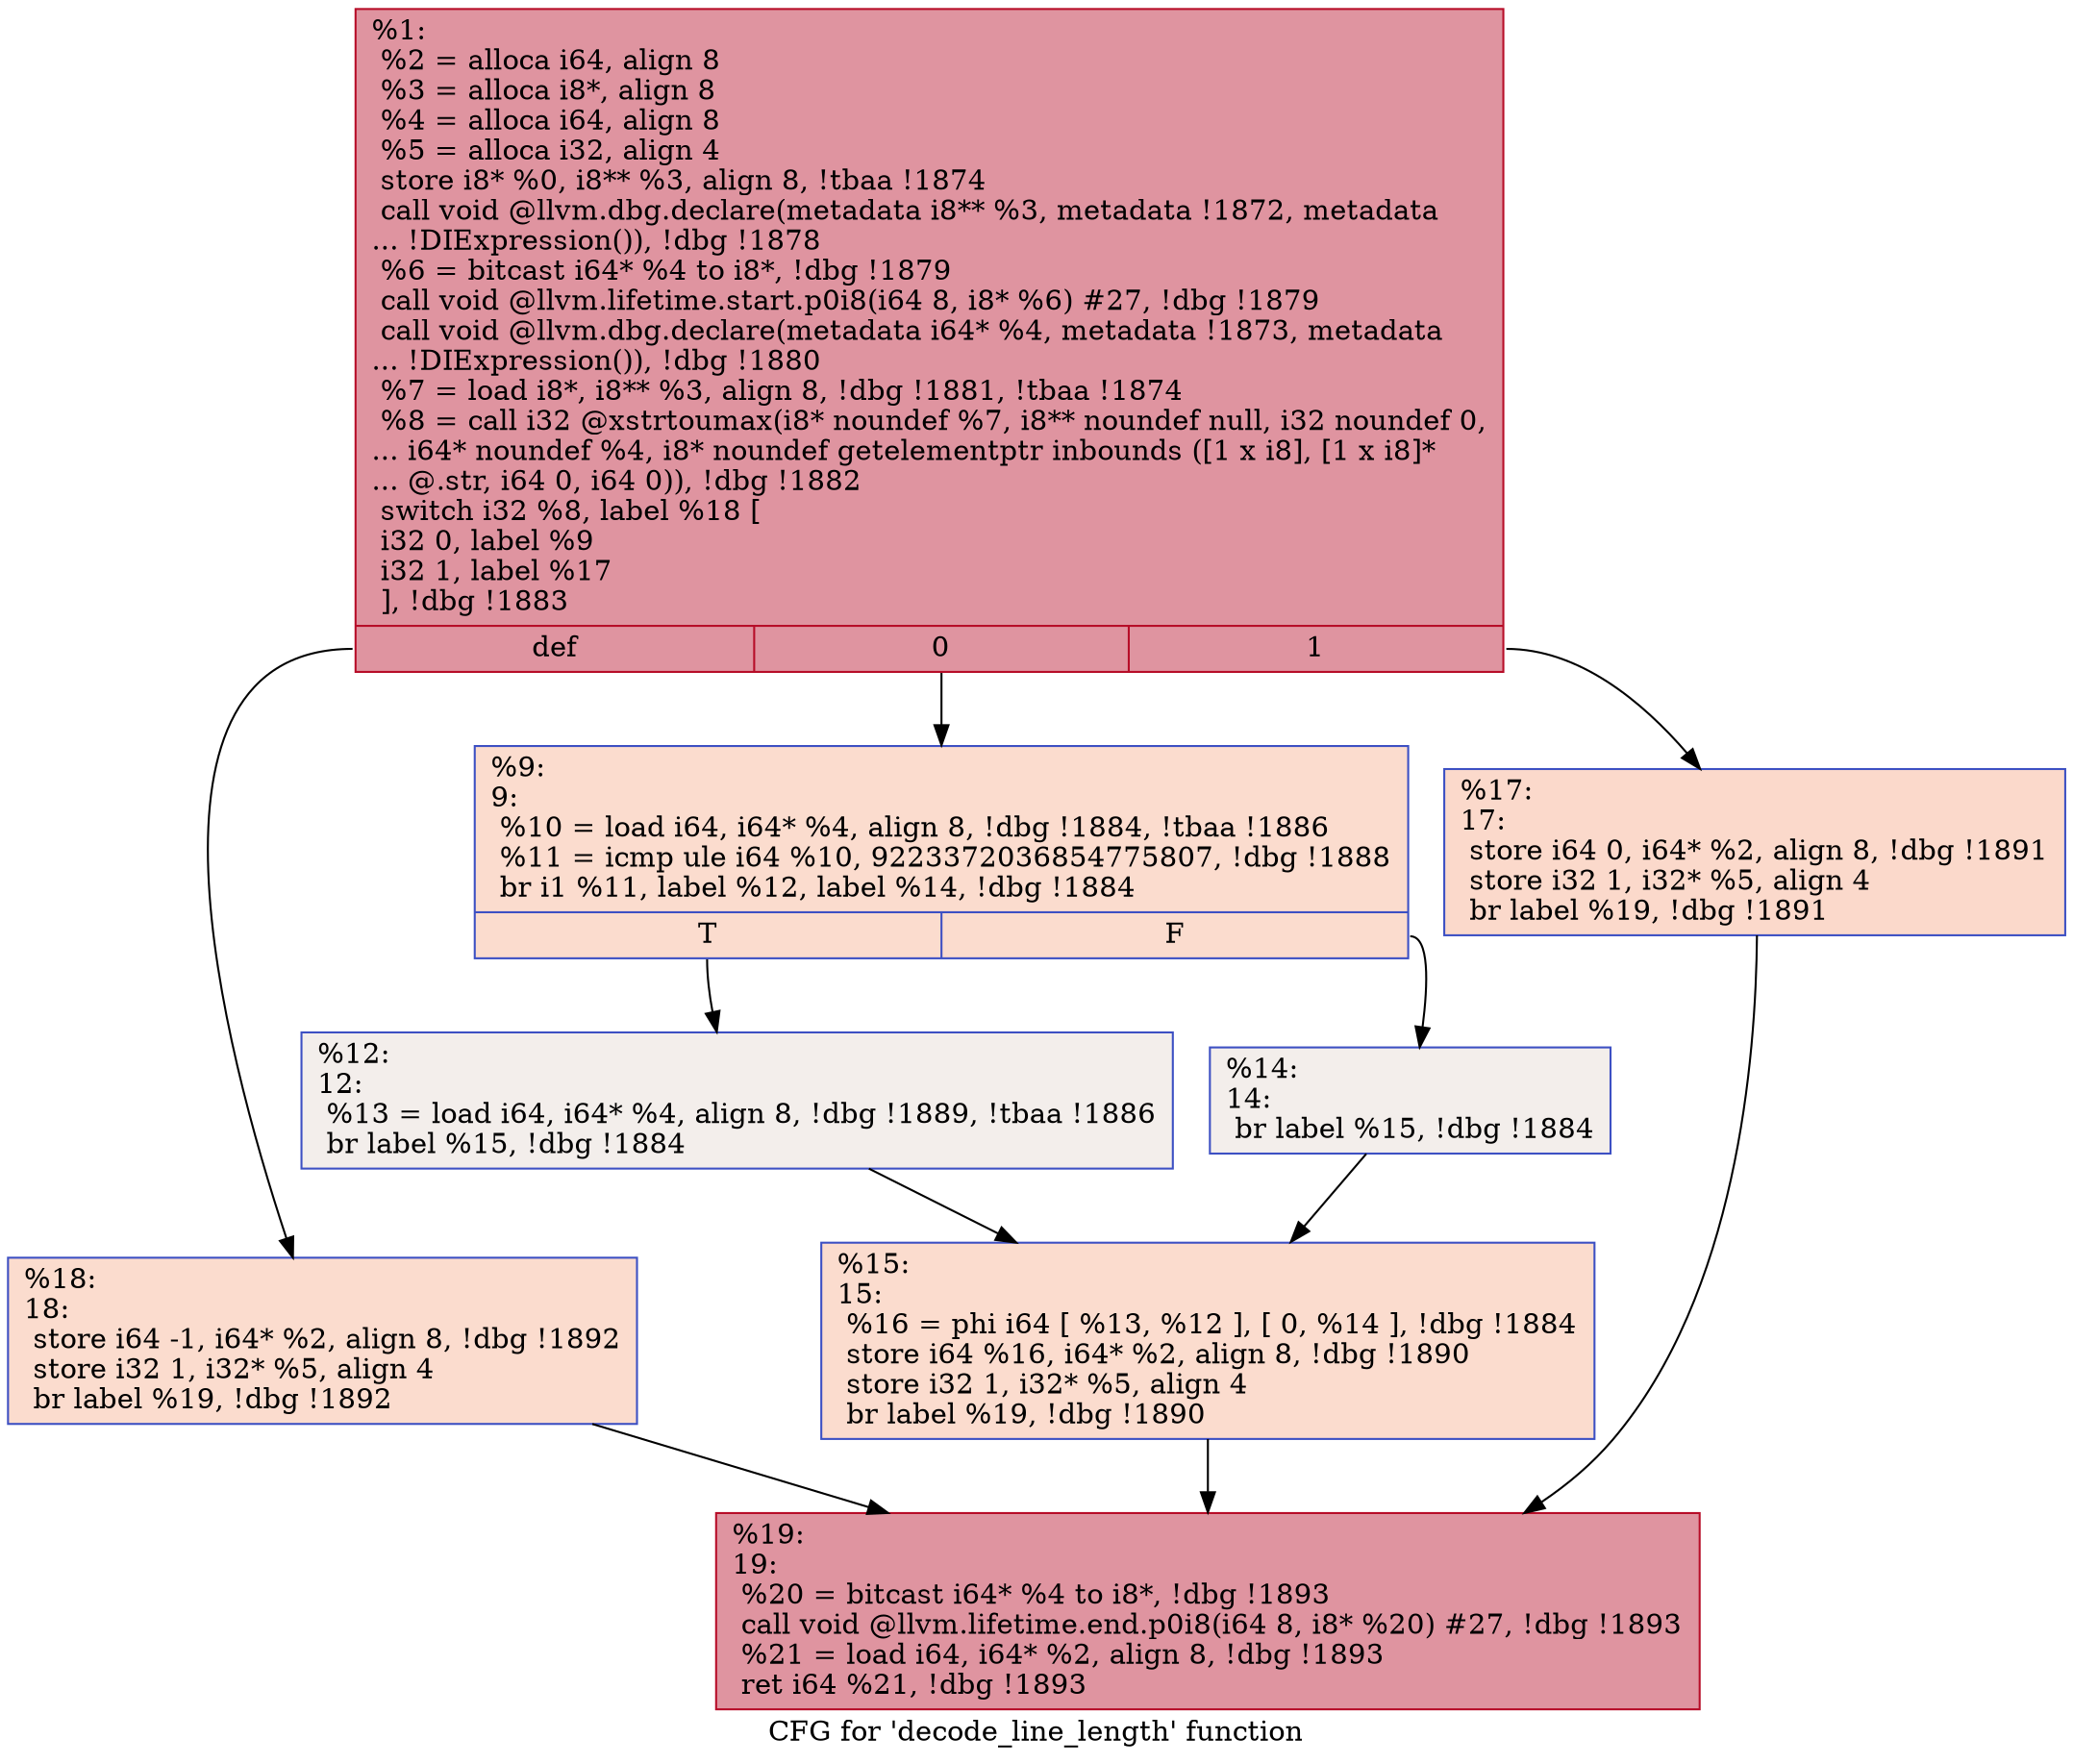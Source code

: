 digraph "CFG for 'decode_line_length' function" {
	label="CFG for 'decode_line_length' function";

	Node0x214ffb0 [shape=record,color="#b70d28ff", style=filled, fillcolor="#b70d2870",label="{%1:\l  %2 = alloca i64, align 8\l  %3 = alloca i8*, align 8\l  %4 = alloca i64, align 8\l  %5 = alloca i32, align 4\l  store i8* %0, i8** %3, align 8, !tbaa !1874\l  call void @llvm.dbg.declare(metadata i8** %3, metadata !1872, metadata\l... !DIExpression()), !dbg !1878\l  %6 = bitcast i64* %4 to i8*, !dbg !1879\l  call void @llvm.lifetime.start.p0i8(i64 8, i8* %6) #27, !dbg !1879\l  call void @llvm.dbg.declare(metadata i64* %4, metadata !1873, metadata\l... !DIExpression()), !dbg !1880\l  %7 = load i8*, i8** %3, align 8, !dbg !1881, !tbaa !1874\l  %8 = call i32 @xstrtoumax(i8* noundef %7, i8** noundef null, i32 noundef 0,\l... i64* noundef %4, i8* noundef getelementptr inbounds ([1 x i8], [1 x i8]*\l... @.str, i64 0, i64 0)), !dbg !1882\l  switch i32 %8, label %18 [\l    i32 0, label %9\l    i32 1, label %17\l  ], !dbg !1883\l|{<s0>def|<s1>0|<s2>1}}"];
	Node0x214ffb0:s0 -> Node0x2150190;
	Node0x214ffb0:s1 -> Node0x2150000;
	Node0x214ffb0:s2 -> Node0x2150140;
	Node0x2150000 [shape=record,color="#3d50c3ff", style=filled, fillcolor="#f7af9170",label="{%9:\l9:                                                \l  %10 = load i64, i64* %4, align 8, !dbg !1884, !tbaa !1886\l  %11 = icmp ule i64 %10, 9223372036854775807, !dbg !1888\l  br i1 %11, label %12, label %14, !dbg !1884\l|{<s0>T|<s1>F}}"];
	Node0x2150000:s0 -> Node0x2150050;
	Node0x2150000:s1 -> Node0x21500a0;
	Node0x2150050 [shape=record,color="#3d50c3ff", style=filled, fillcolor="#e5d8d170",label="{%12:\l12:                                               \l  %13 = load i64, i64* %4, align 8, !dbg !1889, !tbaa !1886\l  br label %15, !dbg !1884\l}"];
	Node0x2150050 -> Node0x21500f0;
	Node0x21500a0 [shape=record,color="#3d50c3ff", style=filled, fillcolor="#e5d8d170",label="{%14:\l14:                                               \l  br label %15, !dbg !1884\l}"];
	Node0x21500a0 -> Node0x21500f0;
	Node0x21500f0 [shape=record,color="#3d50c3ff", style=filled, fillcolor="#f7af9170",label="{%15:\l15:                                               \l  %16 = phi i64 [ %13, %12 ], [ 0, %14 ], !dbg !1884\l  store i64 %16, i64* %2, align 8, !dbg !1890\l  store i32 1, i32* %5, align 4\l  br label %19, !dbg !1890\l}"];
	Node0x21500f0 -> Node0x21501e0;
	Node0x2150140 [shape=record,color="#3d50c3ff", style=filled, fillcolor="#f7a88970",label="{%17:\l17:                                               \l  store i64 0, i64* %2, align 8, !dbg !1891\l  store i32 1, i32* %5, align 4\l  br label %19, !dbg !1891\l}"];
	Node0x2150140 -> Node0x21501e0;
	Node0x2150190 [shape=record,color="#3d50c3ff", style=filled, fillcolor="#f7af9170",label="{%18:\l18:                                               \l  store i64 -1, i64* %2, align 8, !dbg !1892\l  store i32 1, i32* %5, align 4\l  br label %19, !dbg !1892\l}"];
	Node0x2150190 -> Node0x21501e0;
	Node0x21501e0 [shape=record,color="#b70d28ff", style=filled, fillcolor="#b70d2870",label="{%19:\l19:                                               \l  %20 = bitcast i64* %4 to i8*, !dbg !1893\l  call void @llvm.lifetime.end.p0i8(i64 8, i8* %20) #27, !dbg !1893\l  %21 = load i64, i64* %2, align 8, !dbg !1893\l  ret i64 %21, !dbg !1893\l}"];
}
